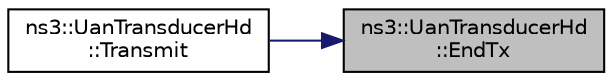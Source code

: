 digraph "ns3::UanTransducerHd::EndTx"
{
 // LATEX_PDF_SIZE
  edge [fontname="Helvetica",fontsize="10",labelfontname="Helvetica",labelfontsize="10"];
  node [fontname="Helvetica",fontsize="10",shape=record];
  rankdir="RL";
  Node1 [label="ns3::UanTransducerHd\l::EndTx",height=0.2,width=0.4,color="black", fillcolor="grey75", style="filled", fontcolor="black",tooltip="Handle end of transmission event."];
  Node1 -> Node2 [dir="back",color="midnightblue",fontsize="10",style="solid",fontname="Helvetica"];
  Node2 [label="ns3::UanTransducerHd\l::Transmit",height=0.2,width=0.4,color="black", fillcolor="white", style="filled",URL="$classns3_1_1_uan_transducer_hd.html#a59d45284062693608322f87618525cd5",tooltip="Transmit a packet from this transducer."];
}

